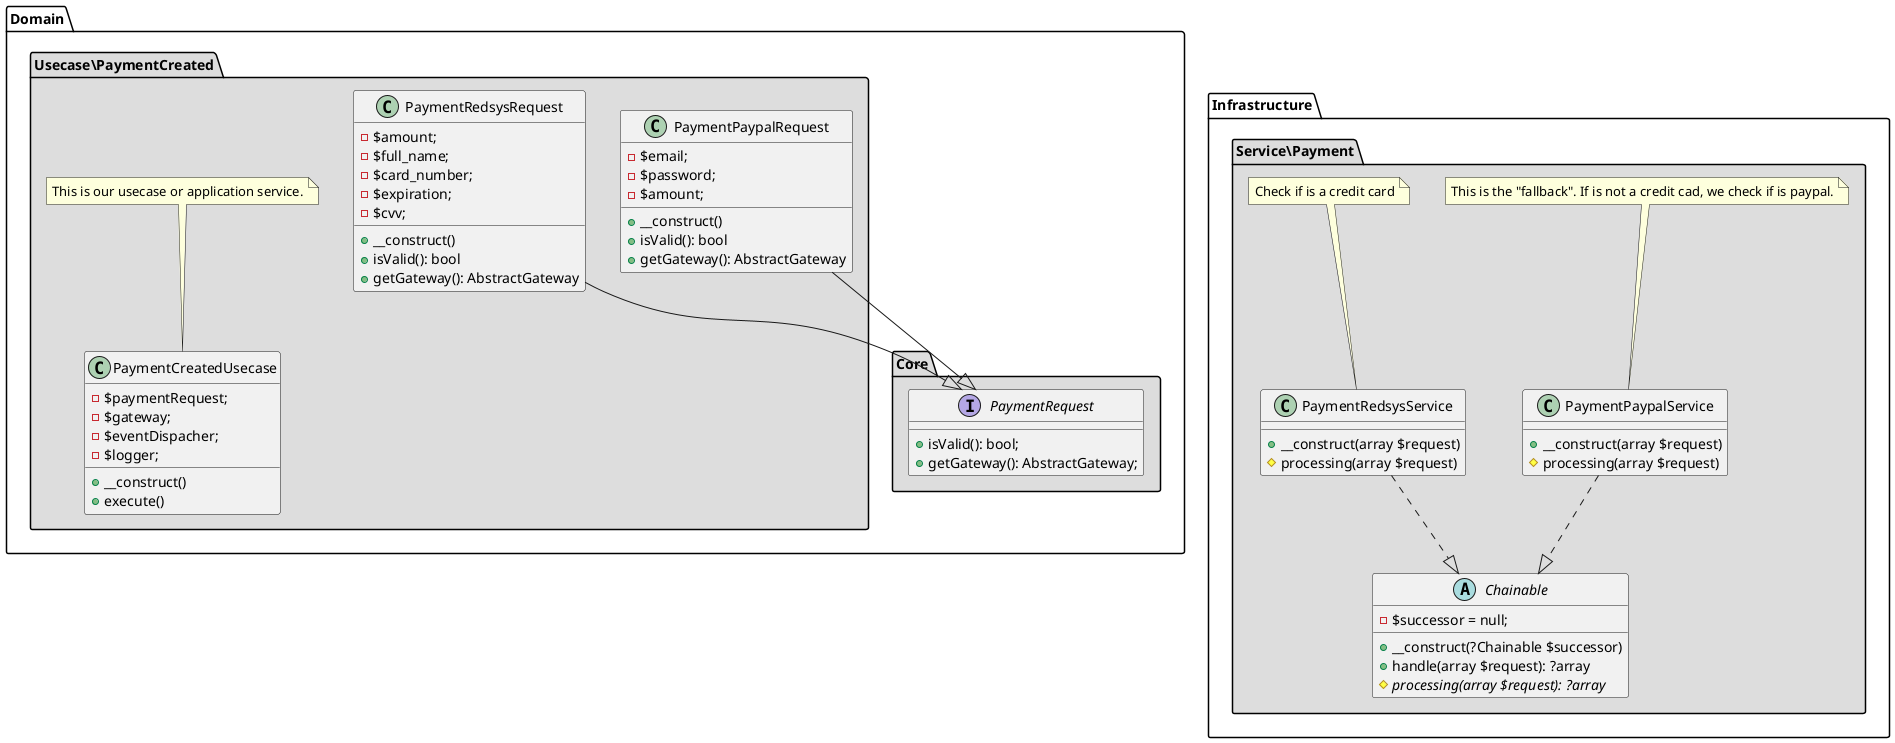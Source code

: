 @startuml



namespace Domain{

    namespace Core #DDDDDD {
      interface PaymentRequest {
        + isValid(): bool;
        +  getGateway(): AbstractGateway;
      }
    }

    namespace Usecase\PaymentCreated #DDDDDD {
      class PaymentCreatedUsecase {
          - $paymentRequest;
          - $gateway;
          - $eventDispacher;
          - $logger;
        + __construct()
        + execute()
      }

      note top of PaymentCreatedUsecase
            This is our usecase or application service.
        end note

      class PaymentPaypalRequest {
          - $email;
          - $password;
          - $amount;
        + __construct()
        + isValid(): bool
        + getGateway(): AbstractGateway
      }

      class PaymentRedsysRequest {
          - $amount;
          - $full_name;
          - $card_number;
          - $expiration;
          - $cvv;
          + __construct()
          + isValid(): bool
          + getGateway(): AbstractGateway
      }

      PaymentPaypalRequest --|> Domain.Core.PaymentRequest
      PaymentRedsysRequest --|> Domain.Core.PaymentRequest

    }
}


namespace Infrastructure {

   namespace Service\Payment #DDDDDD {
        abstract class Chainable {
          - $successor = null;
          + __construct(?Chainable $successor)
          + handle(array $request): ?array
          #{abstract} processing(array $request): ?array
        }

        class PaymentPaypalService {
            + __construct(array $request)
            #processing(array $request)
        }
        note top of PaymentPaypalService
            This is the "fallback". If is not a credit cad, we check if is paypal.
        end note

        class PaymentRedsysService {
            + __construct(array $request)
            #processing(array $request)
        }
        note top of PaymentRedsysService
            Check if is a credit card
        end note

        PaymentRedsysService ..|> Chainable
        PaymentPaypalService ..|> Chainable

    }
}

@enduml